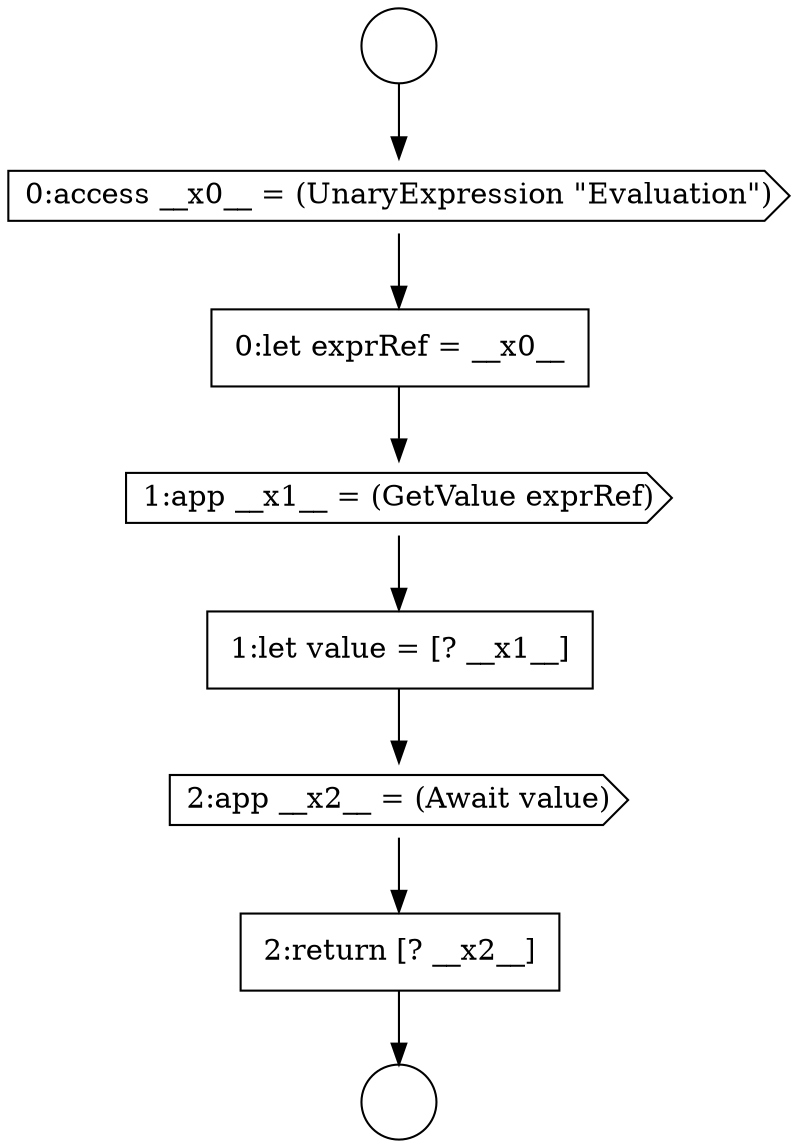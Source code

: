 digraph {
  node9892 [shape=cds, label=<<font color="black">0:access __x0__ = (UnaryExpression &quot;Evaluation&quot;)</font>> color="black" fillcolor="white" style=filled]
  node9893 [shape=none, margin=0, label=<<font color="black">
    <table border="0" cellborder="1" cellspacing="0" cellpadding="10">
      <tr><td align="left">0:let exprRef = __x0__</td></tr>
    </table>
  </font>> color="black" fillcolor="white" style=filled]
  node9890 [shape=circle label=" " color="black" fillcolor="white" style=filled]
  node9894 [shape=cds, label=<<font color="black">1:app __x1__ = (GetValue exprRef)</font>> color="black" fillcolor="white" style=filled]
  node9891 [shape=circle label=" " color="black" fillcolor="white" style=filled]
  node9895 [shape=none, margin=0, label=<<font color="black">
    <table border="0" cellborder="1" cellspacing="0" cellpadding="10">
      <tr><td align="left">1:let value = [? __x1__]</td></tr>
    </table>
  </font>> color="black" fillcolor="white" style=filled]
  node9897 [shape=none, margin=0, label=<<font color="black">
    <table border="0" cellborder="1" cellspacing="0" cellpadding="10">
      <tr><td align="left">2:return [? __x2__]</td></tr>
    </table>
  </font>> color="black" fillcolor="white" style=filled]
  node9896 [shape=cds, label=<<font color="black">2:app __x2__ = (Await value)</font>> color="black" fillcolor="white" style=filled]
  node9894 -> node9895 [ color="black"]
  node9893 -> node9894 [ color="black"]
  node9892 -> node9893 [ color="black"]
  node9890 -> node9892 [ color="black"]
  node9897 -> node9891 [ color="black"]
  node9896 -> node9897 [ color="black"]
  node9895 -> node9896 [ color="black"]
}

